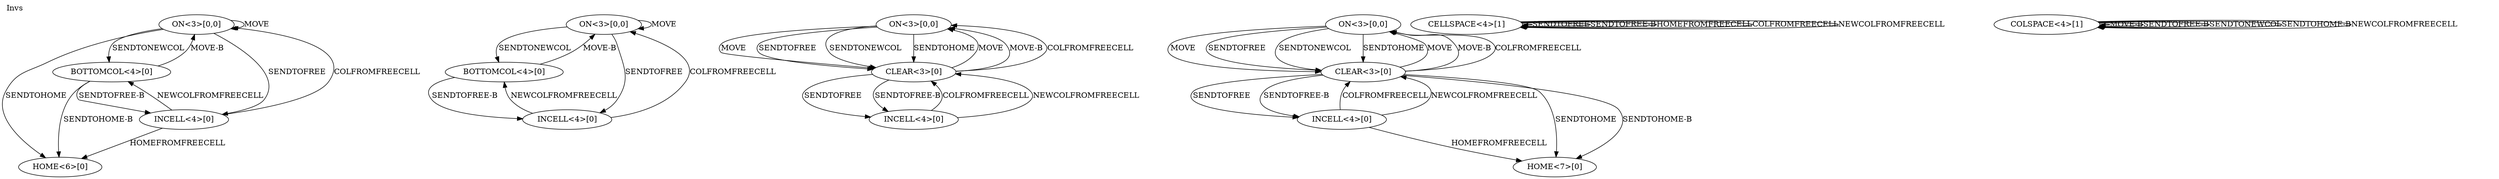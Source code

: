 digraph invs {
 label=Invs;
 labelloc=top;
 labeljust=left;
 rank=same;
00	[label="ON<3>[0,0]"]
10	[label="BOTTOMCOL<4>[0]"]
20	[label="INCELL<4>[0]"]
30	[label="HOME<6>[0]"]
00 -> 00	[label="MOVE"]
00 -> 10	[label="SENDTONEWCOL"]
00 -> 20	[label="SENDTOFREE"]
00 -> 30	[label="SENDTOHOME"]
10 -> 00	[label="MOVE-B"]
10 -> 20	[label="SENDTOFREE-B"]
10 -> 30	[label="SENDTOHOME-B"]
20 -> 00	[label="COLFROMFREECELL"]
20 -> 10	[label="NEWCOLFROMFREECELL"]
20 -> 30	[label="HOMEFROMFREECELL"]
01	[label="ON<3>[0,0]"]
11	[label="BOTTOMCOL<4>[0]"]
21	[label="INCELL<4>[0]"]
01 -> 01	[label="MOVE"]
01 -> 11	[label="SENDTONEWCOL"]
01 -> 21	[label="SENDTOFREE"]
11 -> 01	[label="MOVE-B"]
11 -> 21	[label="SENDTOFREE-B"]
21 -> 01	[label="COLFROMFREECELL"]
21 -> 11	[label="NEWCOLFROMFREECELL"]
02	[label="ON<3>[0,0]"]
12	[label="CLEAR<3>[0]"]
22	[label="INCELL<4>[0]"]
02 -> 12	[label="MOVE"]
02 -> 12	[label="SENDTOFREE"]
02 -> 12	[label="SENDTONEWCOL"]
02 -> 12	[label="SENDTOHOME"]
12 -> 02	[label="MOVE"]
12 -> 02	[label="MOVE-B"]
12 -> 02	[label="COLFROMFREECELL"]
12 -> 22	[label="SENDTOFREE"]
12 -> 22	[label="SENDTOFREE-B"]
22 -> 12	[label="COLFROMFREECELL"]
22 -> 12	[label="NEWCOLFROMFREECELL"]
03	[label="ON<3>[0,0]"]
13	[label="CLEAR<3>[0]"]
23	[label="INCELL<4>[0]"]
33	[label="HOME<7>[0]"]
03 -> 13	[label="MOVE"]
03 -> 13	[label="SENDTOFREE"]
03 -> 13	[label="SENDTONEWCOL"]
03 -> 13	[label="SENDTOHOME"]
13 -> 03	[label="MOVE"]
13 -> 03	[label="MOVE-B"]
13 -> 03	[label="COLFROMFREECELL"]
13 -> 23	[label="SENDTOFREE"]
13 -> 23	[label="SENDTOFREE-B"]
13 -> 33	[label="SENDTOHOME"]
13 -> 33	[label="SENDTOHOME-B"]
23 -> 13	[label="COLFROMFREECELL"]
23 -> 13	[label="NEWCOLFROMFREECELL"]
23 -> 33	[label="HOMEFROMFREECELL"]
04	[label="CELLSPACE<4>[1]"]
04 -> 04	[label="SENDTOFREE"]
04 -> 04	[label="SENDTOFREE-B"]
04 -> 04	[label="HOMEFROMFREECELL"]
04 -> 04	[label="COLFROMFREECELL"]
04 -> 04	[label="NEWCOLFROMFREECELL"]
05	[label="COLSPACE<4>[1]"]
05 -> 05	[label="MOVE-B"]
05 -> 05	[label="SENDTOFREE-B"]
05 -> 05	[label="SENDTONEWCOL"]
05 -> 05	[label="SENDTOHOME-B"]
05 -> 05	[label="NEWCOLFROMFREECELL"]
}

